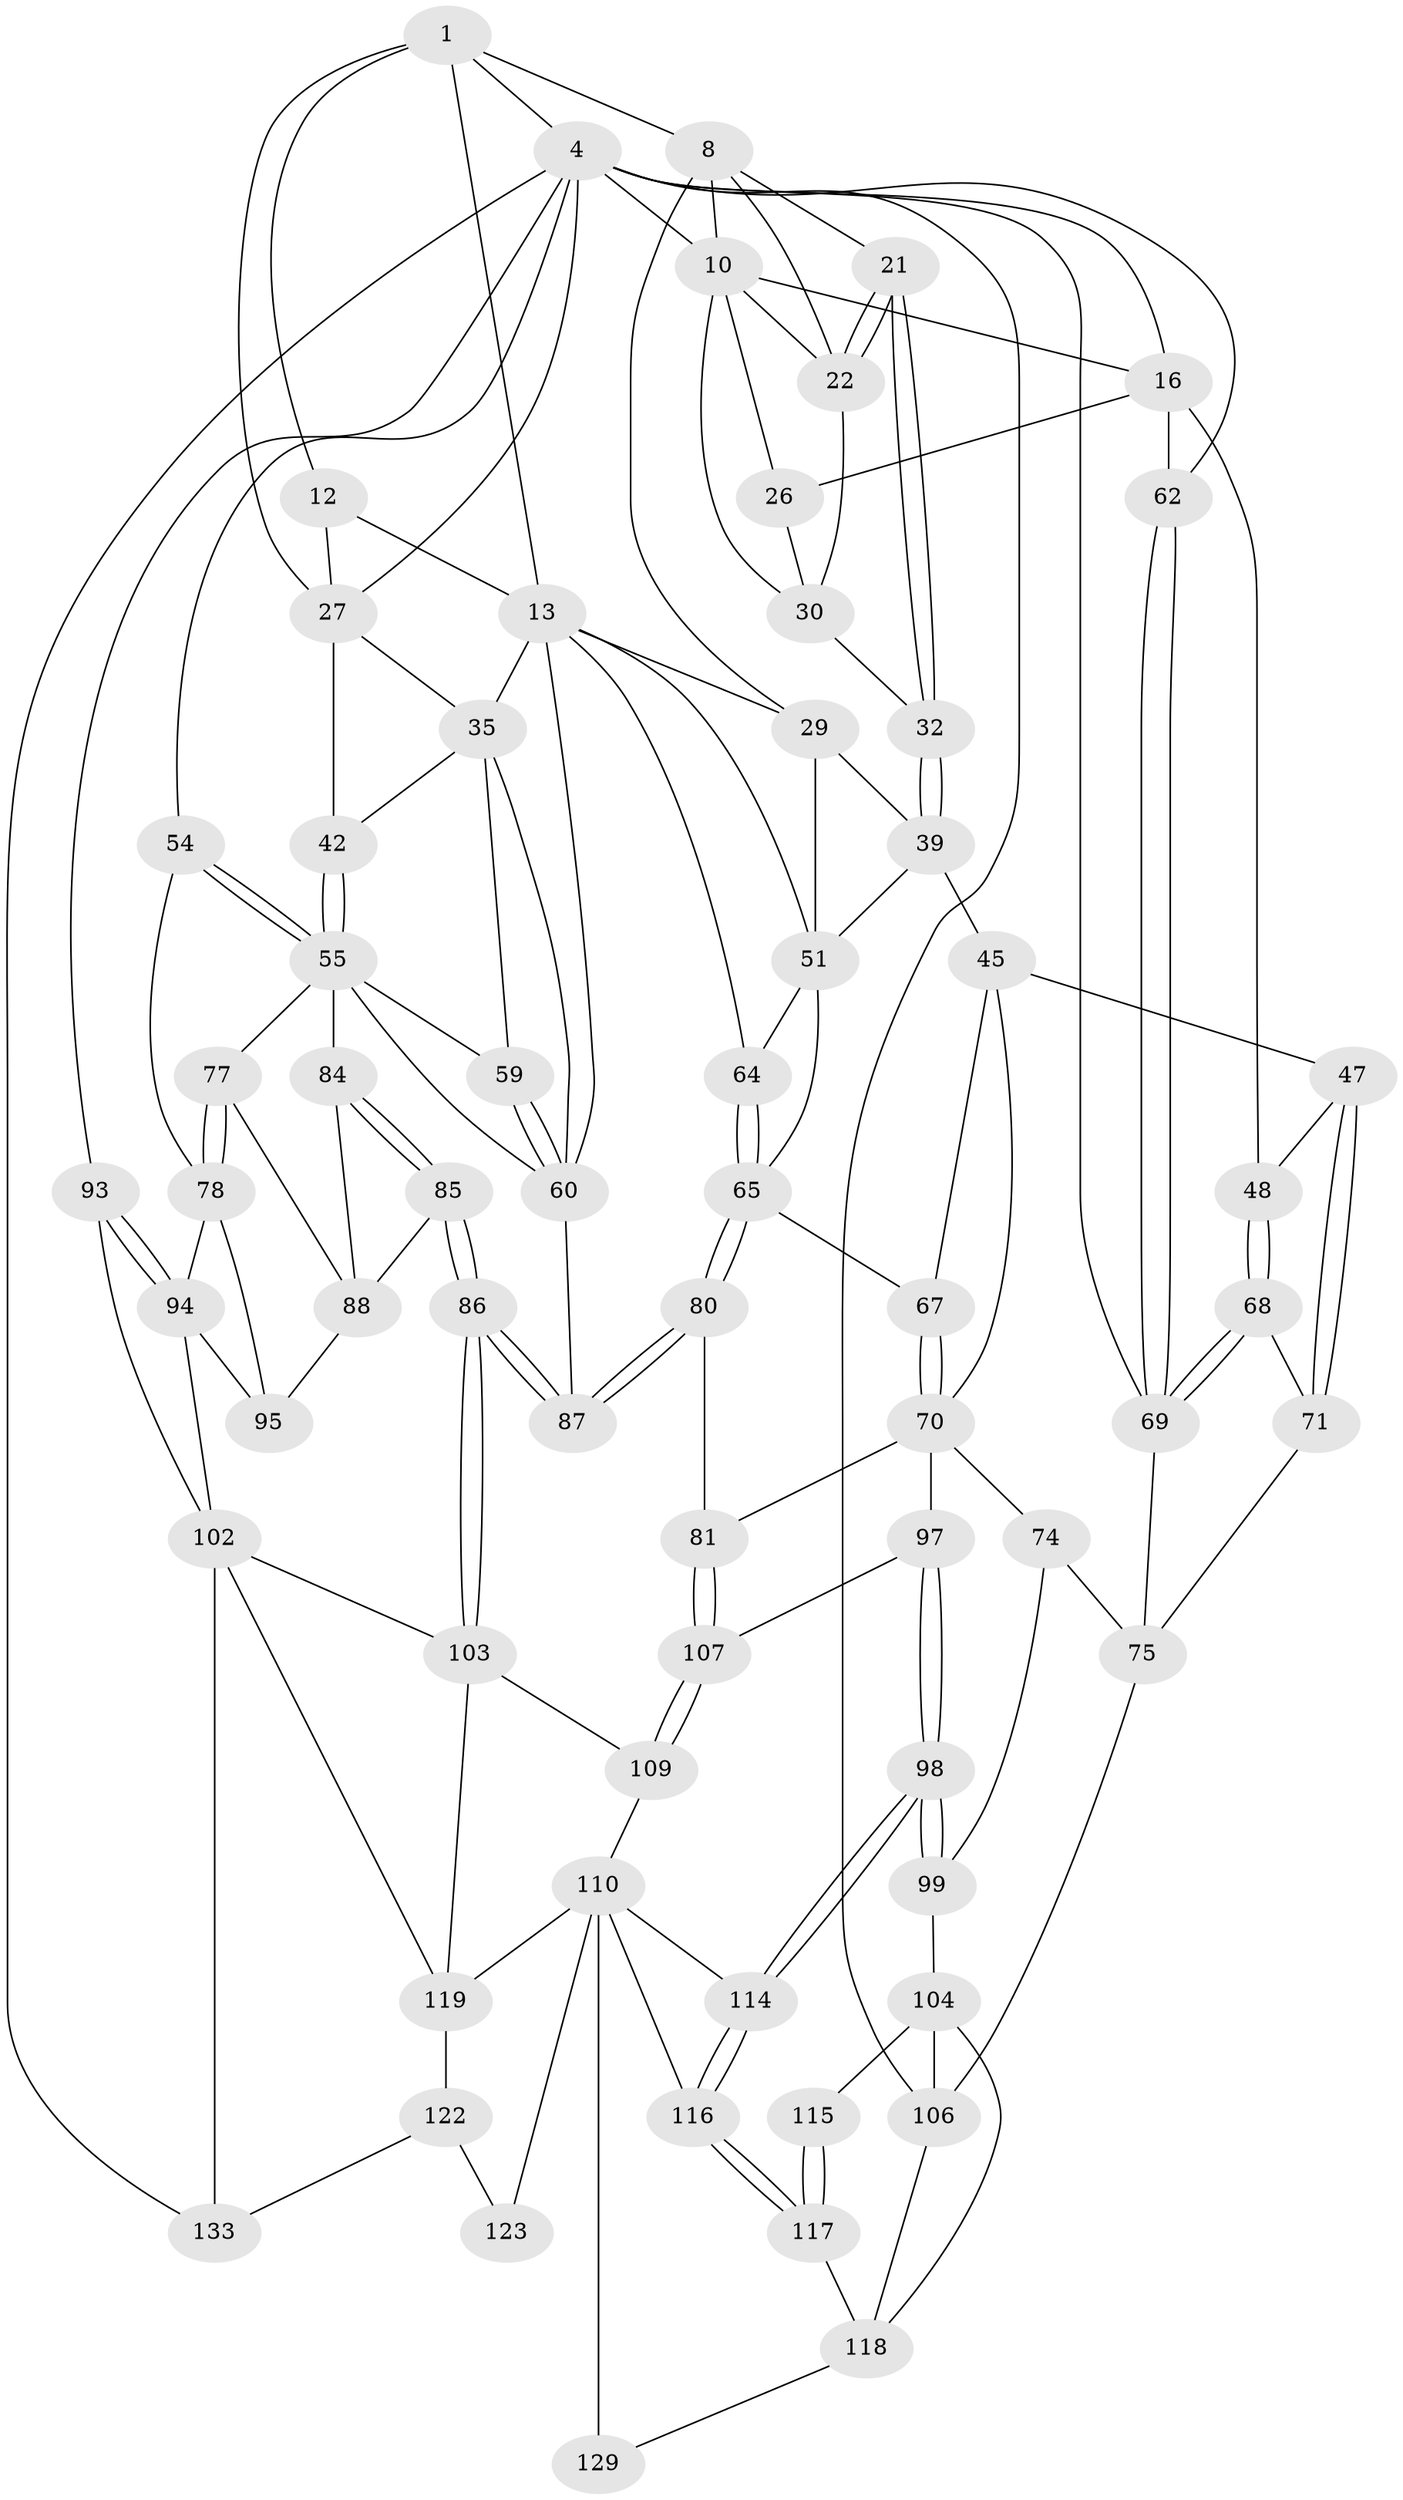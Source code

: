// original degree distribution, {3: 0.022388059701492536, 5: 0.48507462686567165, 4: 0.2462686567164179, 6: 0.2462686567164179}
// Generated by graph-tools (version 1.1) at 2025/28/03/15/25 16:28:01]
// undirected, 67 vertices, 154 edges
graph export_dot {
graph [start="1"]
  node [color=gray90,style=filled];
  1 [pos="+0.5186207527753528+0",super="+7+2"];
  4 [pos="+1+0",super="+5+41+92"];
  8 [pos="+0.39732780250806005+0.032702156802999455",super="+9+19"];
  10 [pos="+0.3162026831813785+0.029544115240262857",super="+11+24"];
  12 [pos="+0.688440050647093+0"];
  13 [pos="+0.6183261192453656+0.11110763046932401",super="+14+33"];
  16 [pos="+0.1454363962740731+0.1382067875092353",super="+17"];
  21 [pos="+0.40247559858480897+0.1432529061799292"];
  22 [pos="+0.37594773219357847+0.11570931919899279",super="+23"];
  26 [pos="+0.20620289170643802+0.1374780156442866"];
  27 [pos="+0.8935551503752367+0.12592929535810765",super="+40+28"];
  29 [pos="+0.45939667977280546+0.14436209279577586",super="+34"];
  30 [pos="+0.3112132624618915+0.14190289218193747",super="+31"];
  32 [pos="+0.3516827700299602+0.23254144425787285"];
  35 [pos="+0.712599471732117+0.295622409501674",super="+36+43"];
  39 [pos="+0.3544556395167104+0.3216960711963969",super="+44"];
  42 [pos="+0.8662186077639064+0.32068695035384603"];
  45 [pos="+0.3459097831167508+0.32853437825856874",super="+46"];
  47 [pos="+0.20310786183864254+0.35804571099451116"];
  48 [pos="+0.1893292263123517+0.34318058494771225"];
  51 [pos="+0.46417586993201626+0.37587764002712837",super="+52"];
  54 [pos="+1+0.31583080640443023"];
  55 [pos="+0.9023154015462728+0.4058931336955757",super="+56"];
  59 [pos="+0.8077164784323635+0.4895043011958504"];
  60 [pos="+0.7104275707610606+0.5077318140535277",super="+61+83"];
  62 [pos="+0+0.3782377890734304"];
  64 [pos="+0.5234992649104321+0.5486484687626753"];
  65 [pos="+0.5140475442173585+0.5635188138824107",super="+66"];
  67 [pos="+0.38504528026933477+0.4748885475681109"];
  68 [pos="+0+0.42446561919588716"];
  69 [pos="+0+0.39767374787115095",super="+90"];
  70 [pos="+0.29619997131143183+0.5397877213954551",super="+73"];
  71 [pos="+0.14563581381137175+0.4397375305843301",super="+72"];
  74 [pos="+0.16889332298302234+0.6160232015476582"];
  75 [pos="+0.1144720290824699+0.5981740186471955",super="+89"];
  77 [pos="+1+0.5264326227815724"];
  78 [pos="+1+0.5614438544083775",super="+79"];
  80 [pos="+0.5105736394955251+0.5771741422383397"];
  81 [pos="+0.4991648250089958+0.591489428469864"];
  84 [pos="+0.8532130129611506+0.5519094939138091"];
  85 [pos="+0.8337468233588697+0.6400093340481661"];
  86 [pos="+0.7598146355674382+0.700556161147949"];
  87 [pos="+0.7438945370911333+0.6737960517741771"];
  88 [pos="+0.9125034721663315+0.5648335069573405",super="+91"];
  93 [pos="+1+1"];
  94 [pos="+1+0.8709881134638378",super="+101"];
  95 [pos="+0.9900964962904156+0.6379506696175402"];
  97 [pos="+0.317707079152505+0.7089640968282311"];
  98 [pos="+0.30039287363493544+0.7652221891268786"];
  99 [pos="+0.28465623399326545+0.7634239047046375",super="+100"];
  102 [pos="+0.8718692954403827+0.8006401399889727",super="+130"];
  103 [pos="+0.7617340413002467+0.7536659101044778",super="+108"];
  104 [pos="+0.14280085368242584+0.7827751941974271",super="+105"];
  106 [pos="+0.07652850584935866+0.7960279374423311",super="+127"];
  107 [pos="+0.5000232049300201+0.7163676681213976"];
  109 [pos="+0.5013713448196265+0.7218513563180073"];
  110 [pos="+0.4858895272511258+0.7547420021721954",super="+111"];
  114 [pos="+0.3087343063560876+0.7810921606327732"];
  115 [pos="+0.22034665069478435+0.7942088498039662"];
  116 [pos="+0.21352266221495866+0.8602382042557061"];
  117 [pos="+0.20411460892973368+0.8525924902559996"];
  118 [pos="+0.1324095762301641+0.8324531968703437",super="+128"];
  119 [pos="+0.6863503275712517+0.8587472979163454",super="+120"];
  122 [pos="+0.5091425568118149+1"];
  123 [pos="+0.3852953283650897+1"];
  129 [pos="+0.25627124204601204+1"];
  133 [pos="+0.827630902190612+1",super="+134"];
  1 -- 8 [weight=2];
  1 -- 27;
  1 -- 12;
  1 -- 4;
  1 -- 13;
  4 -- 62;
  4 -- 10;
  4 -- 27;
  4 -- 54;
  4 -- 16;
  4 -- 133;
  4 -- 93;
  4 -- 69;
  4 -- 106;
  8 -- 10;
  8 -- 21;
  8 -- 29;
  8 -- 22;
  10 -- 16;
  10 -- 26;
  10 -- 30;
  10 -- 22;
  12 -- 13;
  12 -- 27;
  13 -- 29 [weight=2];
  13 -- 64;
  13 -- 51;
  13 -- 35;
  13 -- 60;
  16 -- 26;
  16 -- 48;
  16 -- 62;
  21 -- 22;
  21 -- 22;
  21 -- 32;
  21 -- 32;
  22 -- 30;
  26 -- 30;
  27 -- 42;
  27 -- 35;
  29 -- 51;
  29 -- 39;
  30 -- 32;
  32 -- 39;
  32 -- 39;
  35 -- 59;
  35 -- 42;
  35 -- 60;
  39 -- 51;
  39 -- 45;
  42 -- 55;
  42 -- 55;
  45 -- 67;
  45 -- 70;
  45 -- 47;
  47 -- 48;
  47 -- 71;
  47 -- 71;
  48 -- 68;
  48 -- 68;
  51 -- 64;
  51 -- 65;
  54 -- 55;
  54 -- 55;
  54 -- 78;
  55 -- 84;
  55 -- 59;
  55 -- 60;
  55 -- 77;
  59 -- 60;
  59 -- 60;
  60 -- 87;
  62 -- 69;
  62 -- 69;
  64 -- 65;
  64 -- 65;
  65 -- 80;
  65 -- 80;
  65 -- 67;
  67 -- 70;
  67 -- 70;
  68 -- 69;
  68 -- 69;
  68 -- 71;
  69 -- 75;
  70 -- 81;
  70 -- 74;
  70 -- 97;
  71 -- 75;
  74 -- 75;
  74 -- 99;
  75 -- 106;
  77 -- 78;
  77 -- 78;
  77 -- 88;
  78 -- 95;
  78 -- 94;
  80 -- 81;
  80 -- 87;
  80 -- 87;
  81 -- 107;
  81 -- 107;
  84 -- 85;
  84 -- 85;
  84 -- 88;
  85 -- 86;
  85 -- 86;
  85 -- 88;
  86 -- 87;
  86 -- 87;
  86 -- 103;
  86 -- 103;
  88 -- 95;
  93 -- 94;
  93 -- 94;
  93 -- 102;
  94 -- 102;
  94 -- 95;
  97 -- 98;
  97 -- 98;
  97 -- 107;
  98 -- 99;
  98 -- 99;
  98 -- 114;
  98 -- 114;
  99 -- 104;
  102 -- 103;
  102 -- 133 [weight=2];
  102 -- 119;
  103 -- 119;
  103 -- 109;
  104 -- 115;
  104 -- 106;
  104 -- 118;
  106 -- 118;
  107 -- 109;
  107 -- 109;
  109 -- 110;
  110 -- 119 [weight=2];
  110 -- 129 [weight=2];
  110 -- 114;
  110 -- 116;
  110 -- 123 [weight=2];
  114 -- 116;
  114 -- 116;
  115 -- 117;
  115 -- 117;
  116 -- 117;
  116 -- 117;
  117 -- 118;
  118 -- 129;
  119 -- 122;
  122 -- 123;
  122 -- 133;
}
